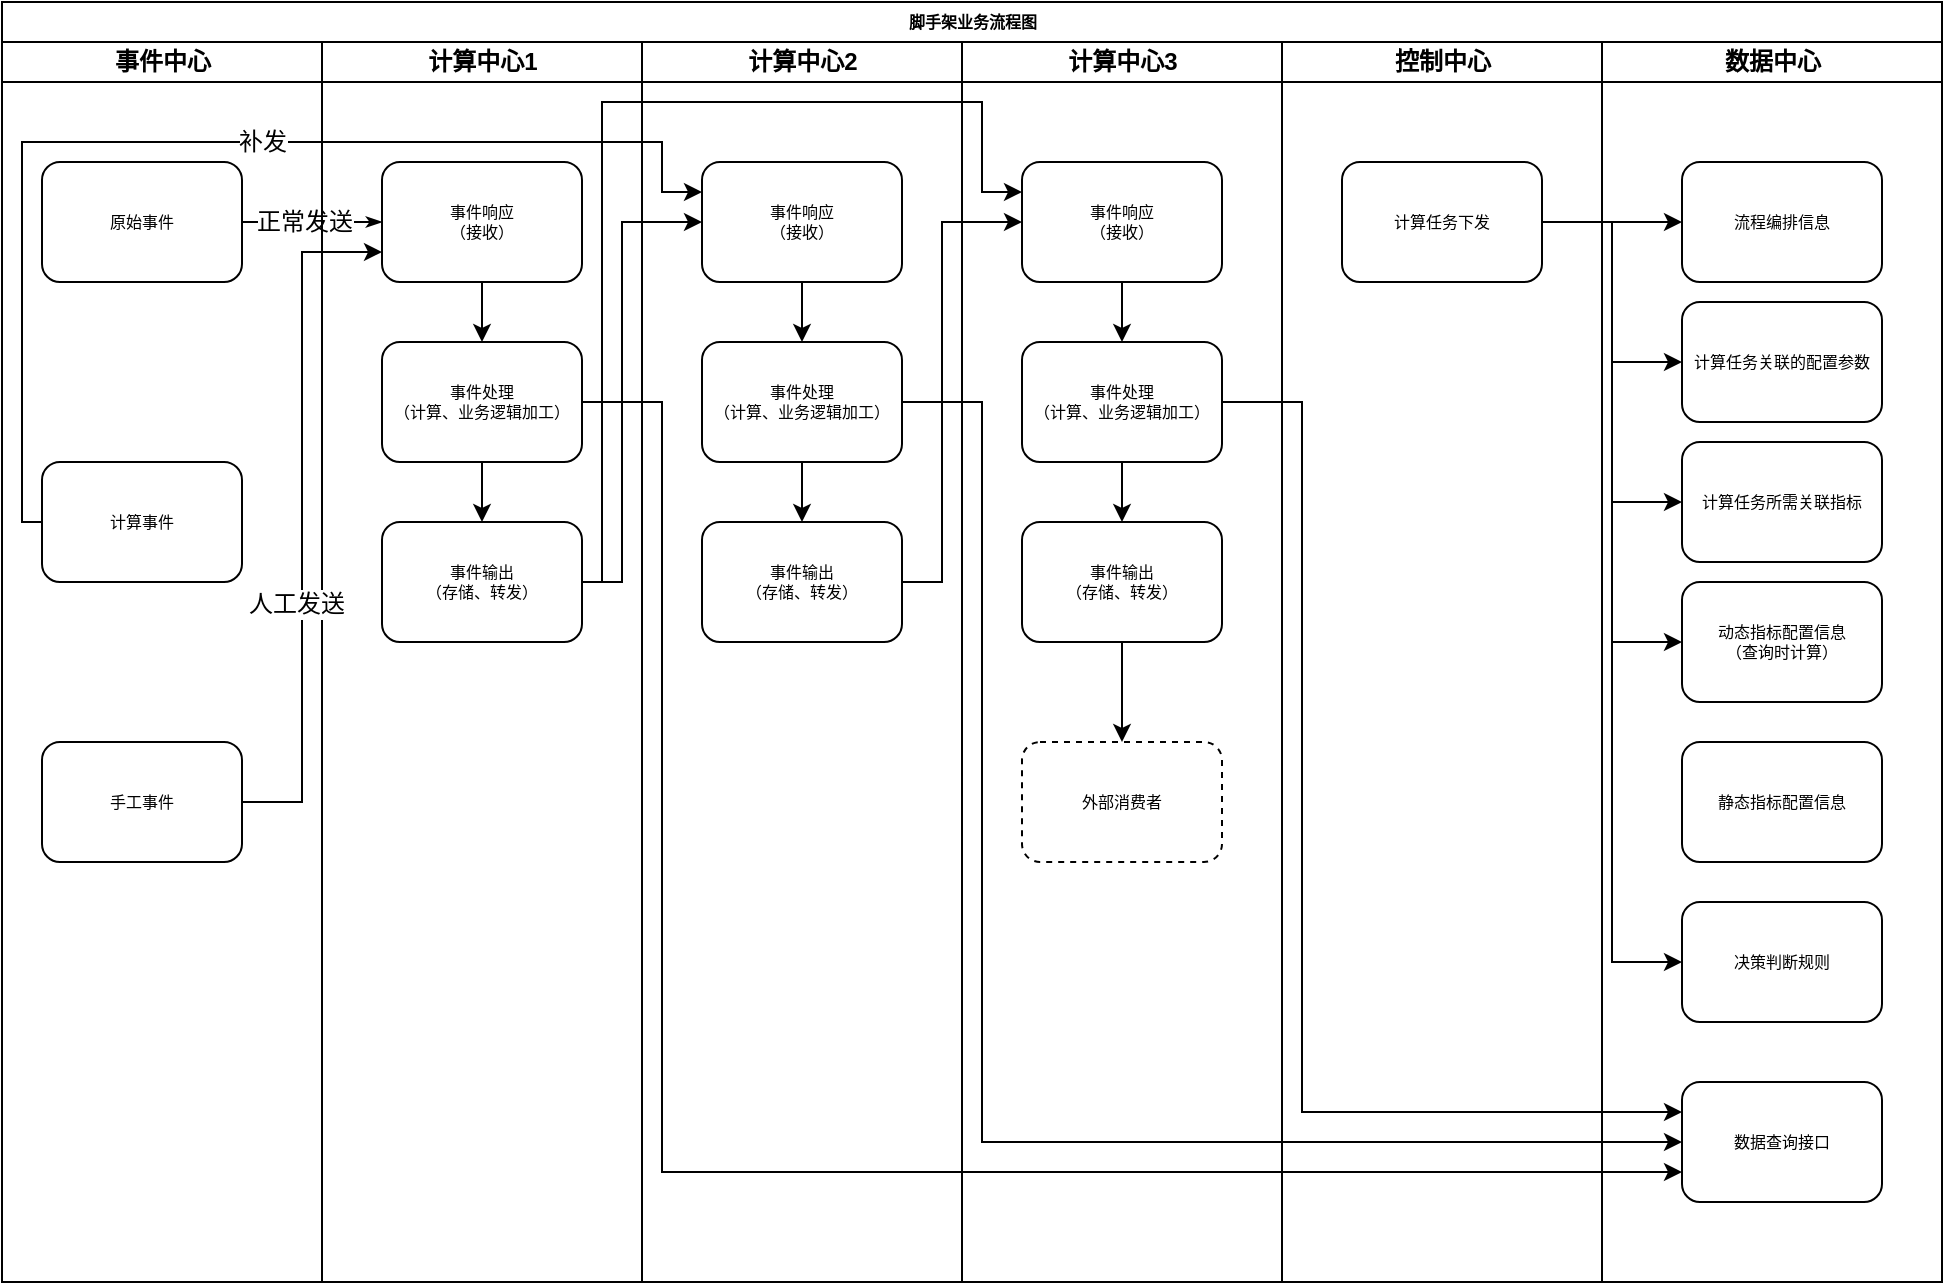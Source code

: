 <mxfile version="12.6.7" type="github">
  <diagram name="Page-1" id="74e2e168-ea6b-b213-b513-2b3c1d86103e">
    <mxGraphModel dx="1360" dy="802" grid="1" gridSize="10" guides="1" tooltips="1" connect="1" arrows="1" fold="1" page="1" pageScale="1" pageWidth="1100" pageHeight="850" background="#ffffff" math="0" shadow="0">
      <root>
        <mxCell id="0"/>
        <mxCell id="1" parent="0"/>
        <mxCell id="77e6c97f196da883-1" value="脚手架业务流程图" style="swimlane;html=1;childLayout=stackLayout;startSize=20;rounded=0;shadow=0;labelBackgroundColor=none;strokeWidth=1;fontFamily=Verdana;fontSize=8;align=center;" parent="1" vertex="1">
          <mxGeometry x="70" y="40" width="970" height="640" as="geometry"/>
        </mxCell>
        <mxCell id="77e6c97f196da883-2" value="事件中心" style="swimlane;html=1;startSize=20;" parent="77e6c97f196da883-1" vertex="1">
          <mxGeometry y="20" width="160" height="620" as="geometry"/>
        </mxCell>
        <mxCell id="77e6c97f196da883-8" value="原始事件" style="rounded=1;whiteSpace=wrap;html=1;shadow=0;labelBackgroundColor=none;strokeWidth=1;fontFamily=Verdana;fontSize=8;align=center;" parent="77e6c97f196da883-2" vertex="1">
          <mxGeometry x="20" y="60" width="100" height="60" as="geometry"/>
        </mxCell>
        <mxCell id="77e6c97f196da883-9" value="计算事件" style="rounded=1;whiteSpace=wrap;html=1;shadow=0;labelBackgroundColor=none;strokeWidth=1;fontFamily=Verdana;fontSize=8;align=center;" parent="77e6c97f196da883-2" vertex="1">
          <mxGeometry x="20" y="210" width="100" height="60" as="geometry"/>
        </mxCell>
        <mxCell id="iI2FmbBAY16OOEgHfnBO-1" value="手工事件" style="rounded=1;whiteSpace=wrap;html=1;shadow=0;labelBackgroundColor=none;strokeWidth=1;fontFamily=Verdana;fontSize=8;align=center;" vertex="1" parent="77e6c97f196da883-2">
          <mxGeometry x="20" y="350" width="100" height="60" as="geometry"/>
        </mxCell>
        <mxCell id="77e6c97f196da883-26" style="edgeStyle=orthogonalEdgeStyle;rounded=1;html=1;labelBackgroundColor=none;startArrow=none;startFill=0;startSize=5;endArrow=classicThin;endFill=1;endSize=5;jettySize=auto;orthogonalLoop=1;strokeWidth=1;fontFamily=Verdana;fontSize=8" parent="77e6c97f196da883-1" source="77e6c97f196da883-8" target="77e6c97f196da883-11" edge="1">
          <mxGeometry relative="1" as="geometry"/>
        </mxCell>
        <mxCell id="iI2FmbBAY16OOEgHfnBO-25" value="正常发送" style="text;html=1;align=center;verticalAlign=middle;resizable=0;points=[];labelBackgroundColor=#ffffff;" vertex="1" connectable="0" parent="77e6c97f196da883-26">
          <mxGeometry x="-0.124" relative="1" as="geometry">
            <mxPoint as="offset"/>
          </mxGeometry>
        </mxCell>
        <mxCell id="77e6c97f196da883-3" value="计算中心1" style="swimlane;html=1;startSize=20;" parent="77e6c97f196da883-1" vertex="1">
          <mxGeometry x="160" y="20" width="160" height="620" as="geometry"/>
        </mxCell>
        <mxCell id="iI2FmbBAY16OOEgHfnBO-15" value="" style="edgeStyle=orthogonalEdgeStyle;rounded=0;orthogonalLoop=1;jettySize=auto;html=1;" edge="1" parent="77e6c97f196da883-3" source="77e6c97f196da883-11" target="iI2FmbBAY16OOEgHfnBO-2">
          <mxGeometry relative="1" as="geometry"/>
        </mxCell>
        <mxCell id="77e6c97f196da883-11" value="事件响应&lt;br&gt;（接收）" style="rounded=1;whiteSpace=wrap;html=1;shadow=0;labelBackgroundColor=none;strokeWidth=1;fontFamily=Verdana;fontSize=8;align=center;" parent="77e6c97f196da883-3" vertex="1">
          <mxGeometry x="30" y="60" width="100" height="60" as="geometry"/>
        </mxCell>
        <mxCell id="iI2FmbBAY16OOEgHfnBO-16" value="" style="edgeStyle=orthogonalEdgeStyle;rounded=0;orthogonalLoop=1;jettySize=auto;html=1;" edge="1" parent="77e6c97f196da883-3" source="iI2FmbBAY16OOEgHfnBO-2" target="iI2FmbBAY16OOEgHfnBO-3">
          <mxGeometry relative="1" as="geometry"/>
        </mxCell>
        <mxCell id="iI2FmbBAY16OOEgHfnBO-2" value="事件处理&lt;br&gt;（计算、业务逻辑加工）" style="rounded=1;whiteSpace=wrap;html=1;shadow=0;labelBackgroundColor=none;strokeWidth=1;fontFamily=Verdana;fontSize=8;align=center;" vertex="1" parent="77e6c97f196da883-3">
          <mxGeometry x="30" y="150" width="100" height="60" as="geometry"/>
        </mxCell>
        <mxCell id="iI2FmbBAY16OOEgHfnBO-3" value="事件输出&lt;br&gt;（存储、转发）" style="rounded=1;whiteSpace=wrap;html=1;shadow=0;labelBackgroundColor=none;strokeWidth=1;fontFamily=Verdana;fontSize=8;align=center;" vertex="1" parent="77e6c97f196da883-3">
          <mxGeometry x="30" y="240" width="100" height="60" as="geometry"/>
        </mxCell>
        <mxCell id="77e6c97f196da883-4" value="计算中心2" style="swimlane;html=1;startSize=20;" parent="77e6c97f196da883-1" vertex="1">
          <mxGeometry x="320" y="20" width="160" height="620" as="geometry"/>
        </mxCell>
        <mxCell id="iI2FmbBAY16OOEgHfnBO-17" value="" style="edgeStyle=orthogonalEdgeStyle;rounded=0;orthogonalLoop=1;jettySize=auto;html=1;" edge="1" parent="77e6c97f196da883-4" source="77e6c97f196da883-12" target="iI2FmbBAY16OOEgHfnBO-5">
          <mxGeometry relative="1" as="geometry"/>
        </mxCell>
        <mxCell id="77e6c97f196da883-12" value="&lt;span style=&quot;white-space: normal&quot;&gt;事件响应&lt;/span&gt;&lt;br style=&quot;white-space: normal&quot;&gt;&lt;span style=&quot;white-space: normal&quot;&gt;（接收）&lt;/span&gt;" style="rounded=1;whiteSpace=wrap;html=1;shadow=0;labelBackgroundColor=none;strokeWidth=1;fontFamily=Verdana;fontSize=8;align=center;" parent="77e6c97f196da883-4" vertex="1">
          <mxGeometry x="30" y="60" width="100" height="60" as="geometry"/>
        </mxCell>
        <mxCell id="iI2FmbBAY16OOEgHfnBO-18" value="" style="edgeStyle=orthogonalEdgeStyle;rounded=0;orthogonalLoop=1;jettySize=auto;html=1;" edge="1" parent="77e6c97f196da883-4" source="iI2FmbBAY16OOEgHfnBO-5" target="iI2FmbBAY16OOEgHfnBO-6">
          <mxGeometry relative="1" as="geometry"/>
        </mxCell>
        <mxCell id="iI2FmbBAY16OOEgHfnBO-5" value="&lt;span style=&quot;white-space: normal&quot;&gt;事件处理&lt;/span&gt;&lt;br style=&quot;white-space: normal&quot;&gt;&lt;span style=&quot;white-space: normal&quot;&gt;（计算、业务逻辑加工）&lt;/span&gt;" style="rounded=1;whiteSpace=wrap;html=1;shadow=0;labelBackgroundColor=none;strokeWidth=1;fontFamily=Verdana;fontSize=8;align=center;" vertex="1" parent="77e6c97f196da883-4">
          <mxGeometry x="30" y="150" width="100" height="60" as="geometry"/>
        </mxCell>
        <mxCell id="iI2FmbBAY16OOEgHfnBO-6" value="&lt;span style=&quot;white-space: normal&quot;&gt;事件输出&lt;/span&gt;&lt;br style=&quot;white-space: normal&quot;&gt;&lt;span style=&quot;white-space: normal&quot;&gt;（存储、转发）&lt;/span&gt;" style="rounded=1;whiteSpace=wrap;html=1;shadow=0;labelBackgroundColor=none;strokeWidth=1;fontFamily=Verdana;fontSize=8;align=center;" vertex="1" parent="77e6c97f196da883-4">
          <mxGeometry x="30" y="240" width="100" height="60" as="geometry"/>
        </mxCell>
        <mxCell id="77e6c97f196da883-5" value="计算中心3" style="swimlane;html=1;startSize=20;" parent="77e6c97f196da883-1" vertex="1">
          <mxGeometry x="480" y="20" width="160" height="620" as="geometry"/>
        </mxCell>
        <mxCell id="iI2FmbBAY16OOEgHfnBO-19" value="" style="edgeStyle=orthogonalEdgeStyle;rounded=0;orthogonalLoop=1;jettySize=auto;html=1;" edge="1" parent="77e6c97f196da883-5" source="iI2FmbBAY16OOEgHfnBO-12" target="iI2FmbBAY16OOEgHfnBO-13">
          <mxGeometry relative="1" as="geometry"/>
        </mxCell>
        <mxCell id="iI2FmbBAY16OOEgHfnBO-12" value="&lt;span style=&quot;white-space: normal&quot;&gt;事件响应&lt;/span&gt;&lt;br style=&quot;white-space: normal&quot;&gt;&lt;span style=&quot;white-space: normal&quot;&gt;（接收）&lt;/span&gt;" style="rounded=1;whiteSpace=wrap;html=1;shadow=0;labelBackgroundColor=none;strokeWidth=1;fontFamily=Verdana;fontSize=8;align=center;" vertex="1" parent="77e6c97f196da883-5">
          <mxGeometry x="30" y="60" width="100" height="60" as="geometry"/>
        </mxCell>
        <mxCell id="iI2FmbBAY16OOEgHfnBO-20" value="" style="edgeStyle=orthogonalEdgeStyle;rounded=0;orthogonalLoop=1;jettySize=auto;html=1;" edge="1" parent="77e6c97f196da883-5" source="iI2FmbBAY16OOEgHfnBO-13" target="iI2FmbBAY16OOEgHfnBO-14">
          <mxGeometry relative="1" as="geometry"/>
        </mxCell>
        <mxCell id="iI2FmbBAY16OOEgHfnBO-13" value="&lt;span style=&quot;white-space: normal&quot;&gt;事件处理&lt;/span&gt;&lt;br style=&quot;white-space: normal&quot;&gt;&lt;span style=&quot;white-space: normal&quot;&gt;（计算、业务逻辑加工）&lt;/span&gt;" style="rounded=1;whiteSpace=wrap;html=1;shadow=0;labelBackgroundColor=none;strokeWidth=1;fontFamily=Verdana;fontSize=8;align=center;" vertex="1" parent="77e6c97f196da883-5">
          <mxGeometry x="30" y="150" width="100" height="60" as="geometry"/>
        </mxCell>
        <mxCell id="iI2FmbBAY16OOEgHfnBO-14" value="&lt;span style=&quot;white-space: normal&quot;&gt;事件输出&lt;/span&gt;&lt;br style=&quot;white-space: normal&quot;&gt;&lt;span style=&quot;white-space: normal&quot;&gt;（存储、转发）&lt;/span&gt;" style="rounded=1;whiteSpace=wrap;html=1;shadow=0;labelBackgroundColor=none;strokeWidth=1;fontFamily=Verdana;fontSize=8;align=center;" vertex="1" parent="77e6c97f196da883-5">
          <mxGeometry x="30" y="240" width="100" height="60" as="geometry"/>
        </mxCell>
        <mxCell id="iI2FmbBAY16OOEgHfnBO-54" style="edgeStyle=orthogonalEdgeStyle;rounded=0;orthogonalLoop=1;jettySize=auto;html=1;entryX=0;entryY=0.5;entryDx=0;entryDy=0;" edge="1" parent="77e6c97f196da883-5" target="iI2FmbBAY16OOEgHfnBO-51">
          <mxGeometry relative="1" as="geometry">
            <mxPoint x="-30" y="180" as="sourcePoint"/>
            <mxPoint x="250" y="490" as="targetPoint"/>
            <Array as="points">
              <mxPoint x="10" y="180"/>
              <mxPoint x="10" y="550"/>
            </Array>
          </mxGeometry>
        </mxCell>
        <mxCell id="iI2FmbBAY16OOEgHfnBO-58" value="外部消费者" style="rounded=1;whiteSpace=wrap;html=1;shadow=0;labelBackgroundColor=none;strokeWidth=1;fontFamily=Verdana;fontSize=8;align=center;dashed=1;" vertex="1" parent="77e6c97f196da883-5">
          <mxGeometry x="30" y="350" width="100" height="60" as="geometry"/>
        </mxCell>
        <mxCell id="77e6c97f196da883-6" value="控制中心" style="swimlane;html=1;startSize=20;" parent="77e6c97f196da883-1" vertex="1">
          <mxGeometry x="640" y="20" width="160" height="620" as="geometry"/>
        </mxCell>
        <mxCell id="iI2FmbBAY16OOEgHfnBO-31" value="计算任务下发" style="rounded=1;whiteSpace=wrap;html=1;shadow=0;labelBackgroundColor=none;strokeWidth=1;fontFamily=Verdana;fontSize=8;align=center;" vertex="1" parent="77e6c97f196da883-6">
          <mxGeometry x="30" y="60" width="100" height="60" as="geometry"/>
        </mxCell>
        <mxCell id="77e6c97f196da883-7" value="数据中心" style="swimlane;html=1;startSize=20;" parent="77e6c97f196da883-1" vertex="1">
          <mxGeometry x="800" y="20" width="170" height="620" as="geometry"/>
        </mxCell>
        <mxCell id="iI2FmbBAY16OOEgHfnBO-34" value="流程编排信息" style="rounded=1;whiteSpace=wrap;html=1;shadow=0;labelBackgroundColor=none;strokeWidth=1;fontFamily=Verdana;fontSize=8;align=center;" vertex="1" parent="77e6c97f196da883-7">
          <mxGeometry x="40" y="60" width="100" height="60" as="geometry"/>
        </mxCell>
        <mxCell id="iI2FmbBAY16OOEgHfnBO-35" value="计算任务所需关联指标" style="rounded=1;whiteSpace=wrap;html=1;shadow=0;labelBackgroundColor=none;strokeWidth=1;fontFamily=Verdana;fontSize=8;align=center;" vertex="1" parent="77e6c97f196da883-7">
          <mxGeometry x="40" y="200" width="100" height="60" as="geometry"/>
        </mxCell>
        <mxCell id="iI2FmbBAY16OOEgHfnBO-36" value="决策判断规则" style="rounded=1;whiteSpace=wrap;html=1;shadow=0;labelBackgroundColor=none;strokeWidth=1;fontFamily=Verdana;fontSize=8;align=center;" vertex="1" parent="77e6c97f196da883-7">
          <mxGeometry x="40" y="430" width="100" height="60" as="geometry"/>
        </mxCell>
        <mxCell id="iI2FmbBAY16OOEgHfnBO-38" value="动态指标配置信息&lt;br&gt;（查询时计算）" style="rounded=1;whiteSpace=wrap;html=1;shadow=0;labelBackgroundColor=none;strokeWidth=1;fontFamily=Verdana;fontSize=8;align=center;" vertex="1" parent="77e6c97f196da883-7">
          <mxGeometry x="40" y="270" width="100" height="60" as="geometry"/>
        </mxCell>
        <mxCell id="iI2FmbBAY16OOEgHfnBO-37" value="计算任务关联的配置参数" style="rounded=1;whiteSpace=wrap;html=1;shadow=0;labelBackgroundColor=none;strokeWidth=1;fontFamily=Verdana;fontSize=8;align=center;" vertex="1" parent="77e6c97f196da883-7">
          <mxGeometry x="40" y="130" width="100" height="60" as="geometry"/>
        </mxCell>
        <mxCell id="iI2FmbBAY16OOEgHfnBO-45" value="静态指标配置信息" style="rounded=1;whiteSpace=wrap;html=1;shadow=0;labelBackgroundColor=none;strokeWidth=1;fontFamily=Verdana;fontSize=8;align=center;" vertex="1" parent="77e6c97f196da883-7">
          <mxGeometry x="40" y="350" width="100" height="60" as="geometry"/>
        </mxCell>
        <mxCell id="iI2FmbBAY16OOEgHfnBO-51" value="数据查询接口" style="rounded=1;whiteSpace=wrap;html=1;shadow=0;labelBackgroundColor=none;strokeWidth=1;fontFamily=Verdana;fontSize=8;align=center;" vertex="1" parent="77e6c97f196da883-7">
          <mxGeometry x="40" y="520" width="100" height="60" as="geometry"/>
        </mxCell>
        <mxCell id="iI2FmbBAY16OOEgHfnBO-21" style="edgeStyle=orthogonalEdgeStyle;rounded=0;orthogonalLoop=1;jettySize=auto;html=1;entryX=0;entryY=0.5;entryDx=0;entryDy=0;" edge="1" parent="77e6c97f196da883-1" source="iI2FmbBAY16OOEgHfnBO-3" target="77e6c97f196da883-12">
          <mxGeometry relative="1" as="geometry">
            <Array as="points">
              <mxPoint x="310" y="290"/>
              <mxPoint x="310" y="110"/>
            </Array>
          </mxGeometry>
        </mxCell>
        <mxCell id="iI2FmbBAY16OOEgHfnBO-22" style="edgeStyle=orthogonalEdgeStyle;rounded=0;orthogonalLoop=1;jettySize=auto;html=1;entryX=0;entryY=0.25;entryDx=0;entryDy=0;" edge="1" parent="77e6c97f196da883-1" source="iI2FmbBAY16OOEgHfnBO-3" target="iI2FmbBAY16OOEgHfnBO-12">
          <mxGeometry relative="1" as="geometry">
            <Array as="points">
              <mxPoint x="300" y="290"/>
              <mxPoint x="300" y="50"/>
              <mxPoint x="490" y="50"/>
              <mxPoint x="490" y="95"/>
            </Array>
          </mxGeometry>
        </mxCell>
        <object label="" id="iI2FmbBAY16OOEgHfnBO-23">
          <mxCell style="edgeStyle=orthogonalEdgeStyle;rounded=0;orthogonalLoop=1;jettySize=auto;html=1;entryX=0;entryY=0.25;entryDx=0;entryDy=0;" edge="1" parent="77e6c97f196da883-1" source="77e6c97f196da883-9" target="77e6c97f196da883-12">
            <mxGeometry relative="1" as="geometry">
              <Array as="points">
                <mxPoint x="10" y="260"/>
                <mxPoint x="10" y="70"/>
                <mxPoint x="330" y="70"/>
                <mxPoint x="330" y="95"/>
              </Array>
            </mxGeometry>
          </mxCell>
        </object>
        <mxCell id="iI2FmbBAY16OOEgHfnBO-24" value="补发" style="text;html=1;align=center;verticalAlign=middle;resizable=0;points=[];labelBackgroundColor=#ffffff;" vertex="1" connectable="0" parent="iI2FmbBAY16OOEgHfnBO-23">
          <mxGeometry x="-0.434" y="3" relative="1" as="geometry">
            <mxPoint x="123" y="-40.03" as="offset"/>
          </mxGeometry>
        </mxCell>
        <mxCell id="iI2FmbBAY16OOEgHfnBO-26" style="edgeStyle=orthogonalEdgeStyle;rounded=0;orthogonalLoop=1;jettySize=auto;html=1;entryX=0;entryY=0.5;entryDx=0;entryDy=0;" edge="1" parent="77e6c97f196da883-1" source="iI2FmbBAY16OOEgHfnBO-6" target="iI2FmbBAY16OOEgHfnBO-12">
          <mxGeometry relative="1" as="geometry">
            <Array as="points">
              <mxPoint x="470" y="290"/>
              <mxPoint x="470" y="110"/>
            </Array>
          </mxGeometry>
        </mxCell>
        <mxCell id="iI2FmbBAY16OOEgHfnBO-29" style="edgeStyle=orthogonalEdgeStyle;rounded=0;orthogonalLoop=1;jettySize=auto;html=1;entryX=0;entryY=0.75;entryDx=0;entryDy=0;" edge="1" parent="77e6c97f196da883-1" source="iI2FmbBAY16OOEgHfnBO-1" target="77e6c97f196da883-11">
          <mxGeometry relative="1" as="geometry">
            <Array as="points">
              <mxPoint x="150" y="400"/>
              <mxPoint x="150" y="125"/>
            </Array>
          </mxGeometry>
        </mxCell>
        <mxCell id="iI2FmbBAY16OOEgHfnBO-30" value="人工发送" style="text;html=1;align=center;verticalAlign=middle;resizable=0;points=[];labelBackgroundColor=#ffffff;" vertex="1" connectable="0" parent="iI2FmbBAY16OOEgHfnBO-29">
          <mxGeometry x="-0.252" y="3" relative="1" as="geometry">
            <mxPoint as="offset"/>
          </mxGeometry>
        </mxCell>
        <mxCell id="iI2FmbBAY16OOEgHfnBO-46" style="edgeStyle=orthogonalEdgeStyle;rounded=0;orthogonalLoop=1;jettySize=auto;html=1;entryX=0;entryY=0.5;entryDx=0;entryDy=0;" edge="1" parent="77e6c97f196da883-1" source="iI2FmbBAY16OOEgHfnBO-31" target="iI2FmbBAY16OOEgHfnBO-34">
          <mxGeometry relative="1" as="geometry"/>
        </mxCell>
        <mxCell id="iI2FmbBAY16OOEgHfnBO-47" style="edgeStyle=orthogonalEdgeStyle;rounded=0;orthogonalLoop=1;jettySize=auto;html=1;entryX=0;entryY=0.5;entryDx=0;entryDy=0;" edge="1" parent="77e6c97f196da883-1" source="iI2FmbBAY16OOEgHfnBO-31" target="iI2FmbBAY16OOEgHfnBO-37">
          <mxGeometry relative="1" as="geometry"/>
        </mxCell>
        <mxCell id="iI2FmbBAY16OOEgHfnBO-48" style="edgeStyle=orthogonalEdgeStyle;rounded=0;orthogonalLoop=1;jettySize=auto;html=1;entryX=0;entryY=0.5;entryDx=0;entryDy=0;" edge="1" parent="77e6c97f196da883-1" source="iI2FmbBAY16OOEgHfnBO-31" target="iI2FmbBAY16OOEgHfnBO-35">
          <mxGeometry relative="1" as="geometry"/>
        </mxCell>
        <mxCell id="iI2FmbBAY16OOEgHfnBO-49" style="edgeStyle=orthogonalEdgeStyle;rounded=0;orthogonalLoop=1;jettySize=auto;html=1;entryX=0;entryY=0.5;entryDx=0;entryDy=0;" edge="1" parent="77e6c97f196da883-1" source="iI2FmbBAY16OOEgHfnBO-31" target="iI2FmbBAY16OOEgHfnBO-38">
          <mxGeometry relative="1" as="geometry"/>
        </mxCell>
        <mxCell id="iI2FmbBAY16OOEgHfnBO-50" style="edgeStyle=orthogonalEdgeStyle;rounded=0;orthogonalLoop=1;jettySize=auto;html=1;entryX=0;entryY=0.5;entryDx=0;entryDy=0;" edge="1" parent="77e6c97f196da883-1" source="iI2FmbBAY16OOEgHfnBO-31" target="iI2FmbBAY16OOEgHfnBO-36">
          <mxGeometry relative="1" as="geometry"/>
        </mxCell>
        <mxCell id="iI2FmbBAY16OOEgHfnBO-53" style="edgeStyle=orthogonalEdgeStyle;rounded=0;orthogonalLoop=1;jettySize=auto;html=1;entryX=0;entryY=0.75;entryDx=0;entryDy=0;" edge="1" parent="77e6c97f196da883-1" source="iI2FmbBAY16OOEgHfnBO-2" target="iI2FmbBAY16OOEgHfnBO-51">
          <mxGeometry relative="1" as="geometry">
            <Array as="points">
              <mxPoint x="330" y="200"/>
              <mxPoint x="330" y="585"/>
            </Array>
          </mxGeometry>
        </mxCell>
        <mxCell id="iI2FmbBAY16OOEgHfnBO-55" style="edgeStyle=orthogonalEdgeStyle;rounded=0;orthogonalLoop=1;jettySize=auto;html=1;entryX=0;entryY=0.25;entryDx=0;entryDy=0;exitX=1;exitY=0.5;exitDx=0;exitDy=0;" edge="1" parent="77e6c97f196da883-1" source="iI2FmbBAY16OOEgHfnBO-13" target="iI2FmbBAY16OOEgHfnBO-51">
          <mxGeometry relative="1" as="geometry">
            <mxPoint x="460" y="210" as="sourcePoint"/>
            <mxPoint x="680" y="490" as="targetPoint"/>
            <Array as="points">
              <mxPoint x="650" y="200"/>
              <mxPoint x="650" y="555"/>
            </Array>
          </mxGeometry>
        </mxCell>
        <mxCell id="iI2FmbBAY16OOEgHfnBO-56" style="edgeStyle=elbowEdgeStyle;rounded=0;orthogonalLoop=1;jettySize=auto;elbow=vertical;html=1;" edge="1" parent="1" source="iI2FmbBAY16OOEgHfnBO-14">
          <mxGeometry relative="1" as="geometry">
            <mxPoint x="630" y="410" as="targetPoint"/>
          </mxGeometry>
        </mxCell>
      </root>
    </mxGraphModel>
  </diagram>
</mxfile>
